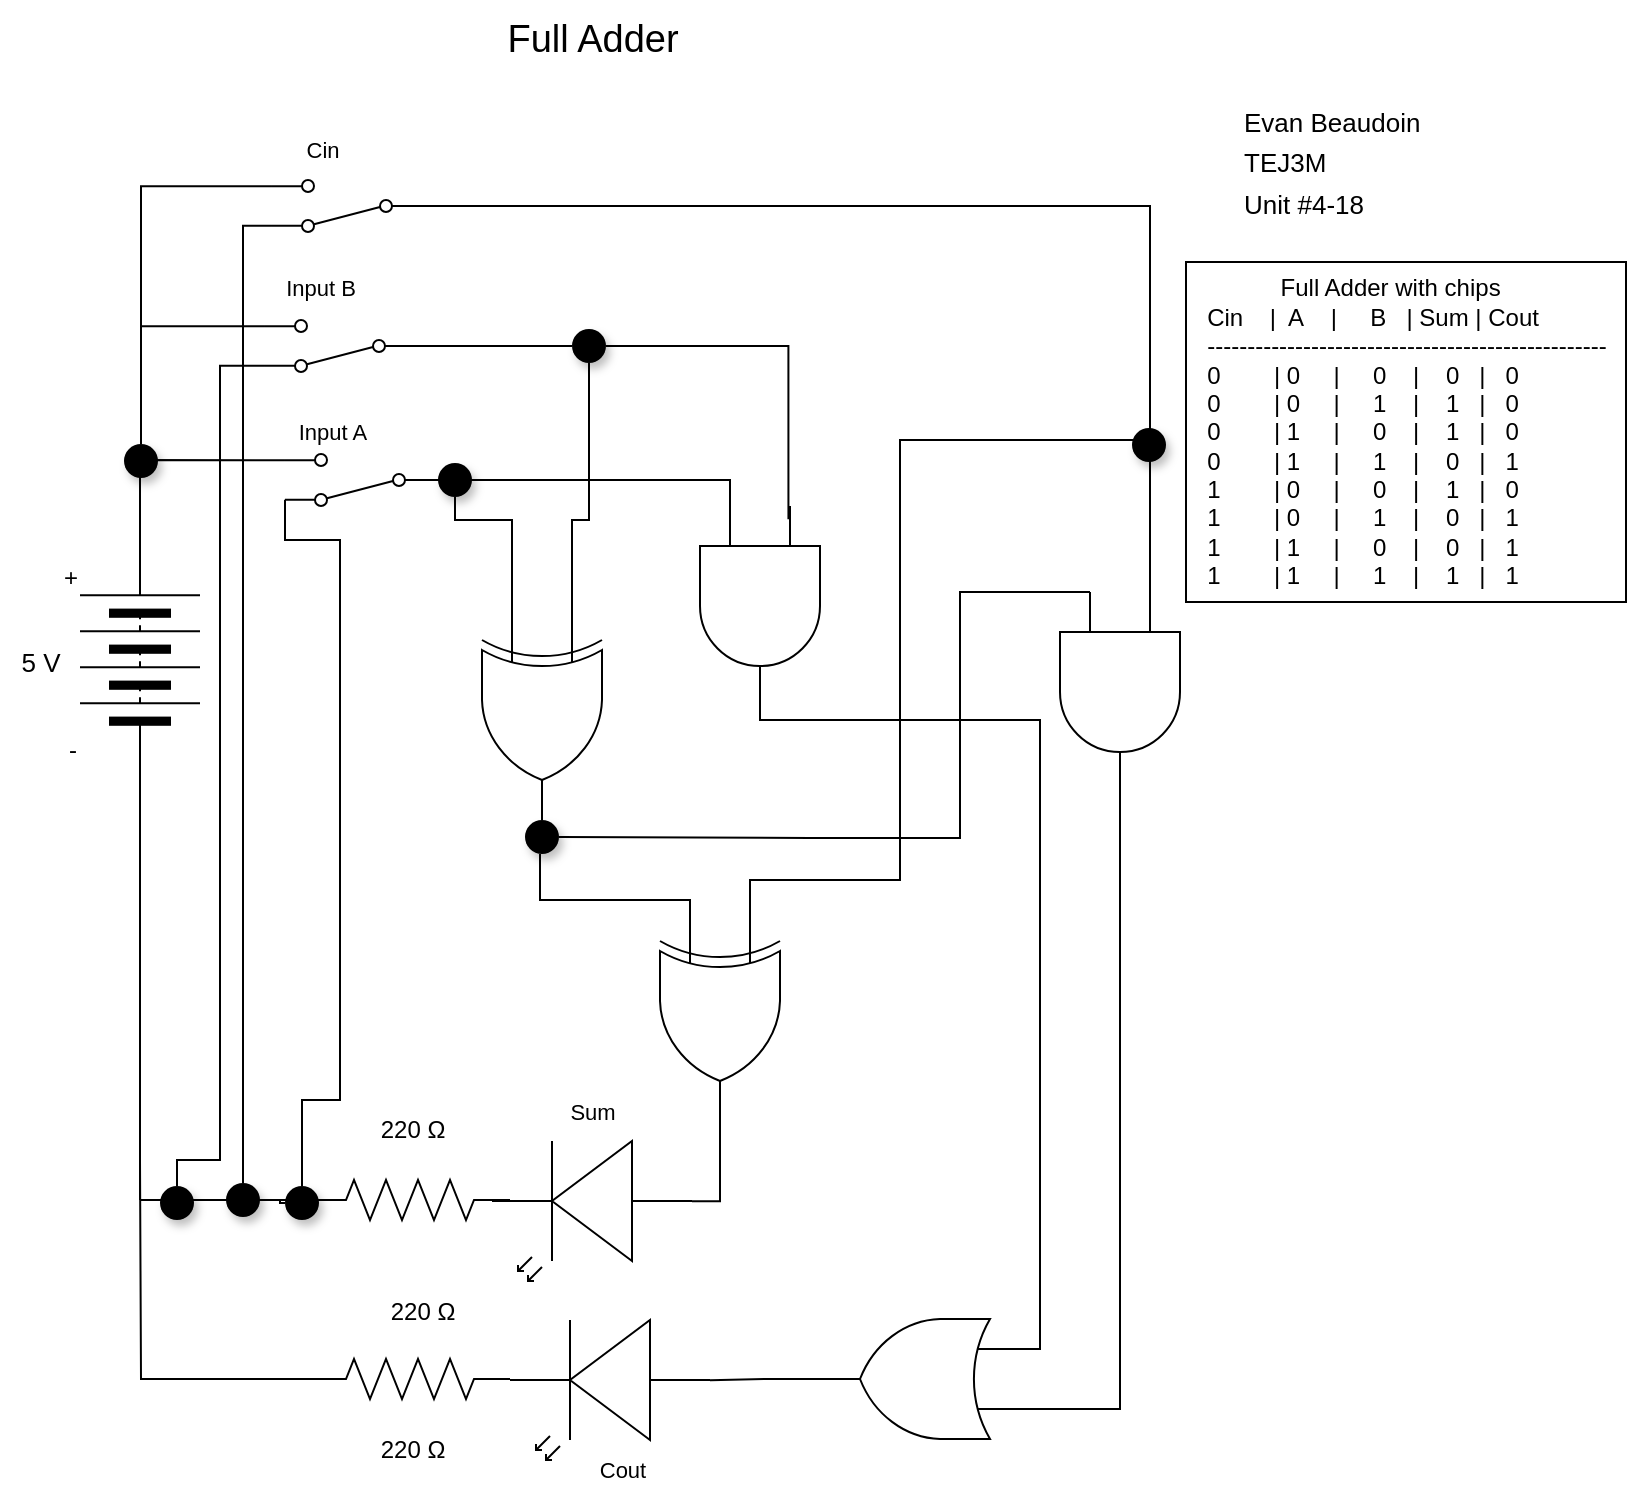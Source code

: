 <mxfile>
    <diagram id="lK7ZifQAlv5tcjJvCvCm" name="Page-1">
        <mxGraphModel dx="1294" dy="759" grid="1" gridSize="10" guides="1" tooltips="1" connect="1" arrows="1" fold="1" page="1" pageScale="1" pageWidth="827" pageHeight="1169" math="0" shadow="0">
            <root>
                <mxCell id="0"/>
                <mxCell id="1" parent="0"/>
                <mxCell id="2" style="html=1;exitX=1;exitY=0.5;exitDx=0;exitDy=0;endArrow=none;endFill=0;rounded=0;entryX=1;entryY=0.88;entryDx=0;entryDy=0;" parent="1" source="4" target="13" edge="1">
                    <mxGeometry relative="1" as="geometry">
                        <mxPoint x="120" y="290" as="targetPoint"/>
                        <Array as="points">
                            <mxPoint x="80" y="270"/>
                        </Array>
                    </mxGeometry>
                </mxCell>
                <mxCell id="45" style="edgeStyle=orthogonalEdgeStyle;rounded=0;html=1;entryX=0;entryY=0.5;entryDx=0;entryDy=0;entryPerimeter=0;endArrow=none;endFill=0;startArrow=none;" parent="1" source="26" target="36" edge="1">
                    <mxGeometry relative="1" as="geometry">
                        <Array as="points">
                            <mxPoint x="80" y="640"/>
                        </Array>
                    </mxGeometry>
                </mxCell>
                <mxCell id="49" style="edgeStyle=orthogonalEdgeStyle;rounded=0;html=1;endArrow=none;endFill=0;" parent="1" source="4" edge="1">
                    <mxGeometry relative="1" as="geometry">
                        <mxPoint x="80" y="640" as="targetPoint"/>
                    </mxGeometry>
                </mxCell>
                <mxCell id="4" value="" style="pointerEvents=1;verticalLabelPosition=bottom;shadow=0;dashed=0;align=center;html=1;verticalAlign=top;shape=mxgraph.electrical.miscellaneous.batteryStack;rotation=-90;" parent="1" vertex="1">
                    <mxGeometry x="30" y="340" width="100" height="60" as="geometry"/>
                </mxCell>
                <mxCell id="5" value="+" style="text;html=1;align=center;verticalAlign=middle;resizable=0;points=[];autosize=1;strokeColor=none;fillColor=none;" parent="1" vertex="1">
                    <mxGeometry x="30" y="314" width="30" height="30" as="geometry"/>
                </mxCell>
                <mxCell id="6" value="-" style="text;html=1;align=center;verticalAlign=middle;resizable=0;points=[];autosize=1;strokeColor=none;fillColor=none;" parent="1" vertex="1">
                    <mxGeometry x="31" y="400" width="30" height="30" as="geometry"/>
                </mxCell>
                <mxCell id="8" value="" style="verticalLabelPosition=bottom;shadow=0;dashed=0;align=center;html=1;verticalAlign=top;shape=mxgraph.electrical.opto_electronics.led_2;pointerEvents=1;fontFamily=Helvetica;fontSize=11;fontColor=default;rotation=-180;" parent="1" vertex="1">
                    <mxGeometry x="256" y="610.5" width="100" height="70" as="geometry"/>
                </mxCell>
                <mxCell id="9" value="Sum" style="text;html=1;align=center;verticalAlign=middle;resizable=0;points=[];autosize=1;strokeColor=none;fillColor=none;fontSize=11;fontFamily=Helvetica;fontColor=default;" parent="1" vertex="1">
                    <mxGeometry x="281" y="580.5" width="50" height="30" as="geometry"/>
                </mxCell>
                <mxCell id="10" value="&lt;font style=&quot;font-size: 13px;&quot;&gt;Evan Beaudoin&lt;br style=&quot;&quot;&gt;TEJ3M&lt;br&gt;Unit #4-18&lt;/font&gt;" style="text;html=1;align=left;verticalAlign=middle;resizable=0;points=[];autosize=1;strokeColor=none;fillColor=none;fontSize=17;fontFamily=Helvetica;fontColor=default;" parent="1" vertex="1">
                    <mxGeometry x="630" y="86" width="110" height="70" as="geometry"/>
                </mxCell>
                <mxCell id="103" style="edgeStyle=orthogonalEdgeStyle;rounded=0;html=1;exitX=1;exitY=0.12;exitDx=0;exitDy=0;endArrow=none;endFill=0;" edge="1" parent="1" source="13" target="26">
                    <mxGeometry relative="1" as="geometry">
                        <Array as="points">
                            <mxPoint x="153" y="310"/>
                            <mxPoint x="180" y="310"/>
                            <mxPoint x="180" y="590"/>
                            <mxPoint x="161" y="590"/>
                        </Array>
                    </mxGeometry>
                </mxCell>
                <mxCell id="107" style="edgeStyle=orthogonalEdgeStyle;rounded=0;html=1;exitX=0;exitY=0.5;exitDx=0;exitDy=0;entryX=0;entryY=0.75;entryDx=0;entryDy=0;entryPerimeter=0;endArrow=none;endFill=0;" edge="1" parent="1" source="13" target="106">
                    <mxGeometry relative="1" as="geometry"/>
                </mxCell>
                <mxCell id="13" value="" style="shape=mxgraph.electrical.electro-mechanical.twoWaySwitch;aspect=fixed;elSwitchState=2;rotation=-180;" parent="1" vertex="1">
                    <mxGeometry x="152.5" y="267" width="75" height="26" as="geometry"/>
                </mxCell>
                <mxCell id="14" value="&lt;div style=&quot;text-align: left;&quot;&gt;&lt;span style=&quot;background-color: initial;&quot;&gt;&amp;nbsp; &amp;nbsp; &amp;nbsp; &amp;nbsp; &amp;nbsp; &amp;nbsp;Full Adder with chips&lt;br&gt;&lt;/span&gt;&lt;/div&gt;&lt;div style=&quot;text-align: left;&quot;&gt;&lt;span style=&quot;background-color: initial;&quot;&gt;Cin&amp;nbsp; &amp;nbsp; |&amp;nbsp; A&amp;nbsp; &amp;nbsp; |&amp;nbsp; &amp;nbsp; &amp;nbsp;B&amp;nbsp; &amp;nbsp;| Sum | Cout&lt;/span&gt;&lt;br&gt;&lt;/div&gt;&lt;div style=&quot;text-align: left;&quot;&gt;&lt;span style=&quot;background-color: initial;&quot;&gt;--------------------------------------------------&lt;/span&gt;&lt;/div&gt;&lt;div style=&quot;text-align: left;&quot;&gt;&lt;span style=&quot;background-color: initial;&quot;&gt;0&amp;nbsp; &amp;nbsp; &amp;nbsp; &amp;nbsp; | 0&amp;nbsp; &amp;nbsp; &amp;nbsp;|&amp;nbsp; &amp;nbsp; &amp;nbsp;0&amp;nbsp; &amp;nbsp; |&amp;nbsp; &amp;nbsp; 0&amp;nbsp; &amp;nbsp;|&amp;nbsp; &amp;nbsp;0&lt;/span&gt;&lt;/div&gt;&lt;div style=&quot;text-align: left;&quot;&gt;&lt;span style=&quot;background-color: initial;&quot;&gt;0&amp;nbsp; &amp;nbsp; &amp;nbsp; &amp;nbsp; | 0&amp;nbsp; &amp;nbsp; &amp;nbsp;|&amp;nbsp; &amp;nbsp; &amp;nbsp;1&amp;nbsp; &amp;nbsp; |&amp;nbsp; &amp;nbsp; 1&amp;nbsp; &amp;nbsp;|&amp;nbsp; &amp;nbsp;0&lt;/span&gt;&lt;/div&gt;&lt;div style=&quot;text-align: left;&quot;&gt;&lt;span style=&quot;background-color: initial;&quot;&gt;0&amp;nbsp; &amp;nbsp; &amp;nbsp; &amp;nbsp; | 1&amp;nbsp; &amp;nbsp; &amp;nbsp;|&amp;nbsp; &amp;nbsp; &amp;nbsp;0&amp;nbsp; &amp;nbsp; |&amp;nbsp; &amp;nbsp; 1&amp;nbsp; &amp;nbsp;|&amp;nbsp; &amp;nbsp;0&lt;/span&gt;&lt;/div&gt;&lt;div style=&quot;text-align: left;&quot;&gt;&lt;span style=&quot;background-color: initial;&quot;&gt;0&amp;nbsp; &amp;nbsp; &amp;nbsp; &amp;nbsp; | 1&amp;nbsp; &amp;nbsp; &amp;nbsp;|&amp;nbsp; &amp;nbsp; &amp;nbsp;1&amp;nbsp; &amp;nbsp; |&amp;nbsp; &amp;nbsp; 0&amp;nbsp; &amp;nbsp;|&amp;nbsp; &amp;nbsp;1&lt;/span&gt;&lt;/div&gt;&lt;div style=&quot;text-align: left;&quot;&gt;&lt;div&gt;&lt;span style=&quot;background-color: initial;&quot;&gt;1&amp;nbsp; &amp;nbsp; &amp;nbsp; &amp;nbsp; | 0&amp;nbsp; &amp;nbsp; &amp;nbsp;|&amp;nbsp; &amp;nbsp; &amp;nbsp;0&amp;nbsp; &amp;nbsp; |&amp;nbsp; &amp;nbsp; 1&amp;nbsp; &amp;nbsp;|&amp;nbsp; &amp;nbsp;0&lt;/span&gt;&lt;/div&gt;&lt;div&gt;&lt;span style=&quot;background-color: initial;&quot;&gt;1&amp;nbsp; &amp;nbsp; &amp;nbsp; &amp;nbsp; | 0&amp;nbsp; &amp;nbsp; &amp;nbsp;|&amp;nbsp; &amp;nbsp; &amp;nbsp;1&amp;nbsp; &amp;nbsp; |&amp;nbsp; &amp;nbsp; 0&amp;nbsp; &amp;nbsp;|&amp;nbsp; &amp;nbsp;1&lt;/span&gt;&lt;/div&gt;&lt;div&gt;&lt;span style=&quot;background-color: initial;&quot;&gt;1&amp;nbsp; &amp;nbsp; &amp;nbsp; &amp;nbsp; | 1&amp;nbsp; &amp;nbsp; &amp;nbsp;|&amp;nbsp; &amp;nbsp; &amp;nbsp;0&amp;nbsp; &amp;nbsp; |&amp;nbsp; &amp;nbsp; 0&amp;nbsp; &amp;nbsp;|&amp;nbsp; &amp;nbsp;1&lt;/span&gt;&lt;/div&gt;&lt;div&gt;&lt;span style=&quot;background-color: initial;&quot;&gt;1&amp;nbsp; &amp;nbsp; &amp;nbsp; &amp;nbsp; | 1&amp;nbsp; &amp;nbsp; &amp;nbsp;|&amp;nbsp; &amp;nbsp; &amp;nbsp;1&amp;nbsp; &amp;nbsp; |&amp;nbsp; &amp;nbsp; 1&amp;nbsp; &amp;nbsp;|&amp;nbsp; &amp;nbsp;1&lt;/span&gt;&lt;/div&gt;&lt;/div&gt;" style="text;html=1;align=center;verticalAlign=middle;resizable=0;points=[];autosize=1;strokeColor=default;fillColor=none;" parent="1" vertex="1">
                    <mxGeometry x="603" y="171" width="220" height="170" as="geometry"/>
                </mxCell>
                <mxCell id="15" value="220 Ω" style="text;html=1;align=center;verticalAlign=middle;resizable=0;points=[];autosize=1;strokeColor=none;fillColor=none;" parent="1" vertex="1">
                    <mxGeometry x="186" y="590" width="60" height="30" as="geometry"/>
                </mxCell>
                <mxCell id="16" value="Full Adder" style="text;html=1;align=center;verticalAlign=middle;resizable=0;points=[];autosize=1;strokeColor=none;fillColor=none;fontSize=19;" parent="1" vertex="1">
                    <mxGeometry x="251" y="40" width="110" height="40" as="geometry"/>
                </mxCell>
                <mxCell id="17" value="Input A" style="text;html=1;align=center;verticalAlign=middle;resizable=0;points=[];autosize=1;strokeColor=none;fillColor=none;fontSize=11;fontFamily=Helvetica;fontColor=default;" parent="1" vertex="1">
                    <mxGeometry x="146" y="241" width="60" height="30" as="geometry"/>
                </mxCell>
                <mxCell id="18" value="5 V" style="text;html=1;align=center;verticalAlign=middle;resizable=0;points=[];autosize=1;strokeColor=none;fillColor=none;fontSize=13;" parent="1" vertex="1">
                    <mxGeometry x="10" y="356" width="40" height="30" as="geometry"/>
                </mxCell>
                <mxCell id="89" style="edgeStyle=orthogonalEdgeStyle;html=1;entryX=1;entryY=0.88;entryDx=0;entryDy=0;endArrow=none;endFill=0;rounded=0;" edge="1" parent="1" source="20" target="24">
                    <mxGeometry relative="1" as="geometry">
                        <Array as="points">
                            <mxPoint x="80" y="133"/>
                        </Array>
                    </mxGeometry>
                </mxCell>
                <mxCell id="20" value="" style="ellipse;whiteSpace=wrap;html=1;aspect=fixed;fontFamily=Helvetica;fontSize=11;fillColor=#000000;fontColor=#ffffff;strokeColor=none;fillStyle=solid;shadow=1;" parent="1" vertex="1">
                    <mxGeometry x="72" y="262" width="17" height="17" as="geometry"/>
                </mxCell>
                <mxCell id="22" style="edgeStyle=orthogonalEdgeStyle;rounded=0;html=1;exitX=1;exitY=0.12;exitDx=0;exitDy=0;endArrow=none;endFill=0;entryX=0.5;entryY=0;entryDx=0;entryDy=0;" parent="1" source="86" target="28" edge="1">
                    <mxGeometry relative="1" as="geometry">
                        <mxPoint x="120" y="480" as="targetPoint"/>
                        <Array as="points">
                            <mxPoint x="120" y="223"/>
                            <mxPoint x="120" y="620"/>
                            <mxPoint x="99" y="620"/>
                        </Array>
                    </mxGeometry>
                </mxCell>
                <mxCell id="105" style="edgeStyle=orthogonalEdgeStyle;rounded=0;html=1;exitX=1;exitY=0.12;exitDx=0;exitDy=0;entryX=0.5;entryY=0;entryDx=0;entryDy=0;endArrow=none;endFill=0;" edge="1" parent="1" source="24" target="97">
                    <mxGeometry relative="1" as="geometry"/>
                </mxCell>
                <mxCell id="24" value="" style="shape=mxgraph.electrical.electro-mechanical.twoWaySwitch;aspect=fixed;elSwitchState=2;rotation=-180;" parent="1" vertex="1">
                    <mxGeometry x="146" y="130" width="75" height="26" as="geometry"/>
                </mxCell>
                <mxCell id="25" value="Input B" style="text;html=1;align=center;verticalAlign=middle;resizable=0;points=[];autosize=1;strokeColor=none;fillColor=none;fontSize=11;fontFamily=Helvetica;fontColor=default;" parent="1" vertex="1">
                    <mxGeometry x="140" y="169" width="60" height="30" as="geometry"/>
                </mxCell>
                <mxCell id="36" value="" style="pointerEvents=1;verticalLabelPosition=bottom;shadow=0;dashed=0;align=center;html=1;verticalAlign=top;shape=mxgraph.electrical.resistors.resistor_2;" parent="1" vertex="1">
                    <mxGeometry x="165" y="630" width="100" height="20" as="geometry"/>
                </mxCell>
                <mxCell id="28" value="" style="ellipse;whiteSpace=wrap;html=1;aspect=fixed;fontFamily=Helvetica;fontSize=11;fillColor=#000000;fontColor=#ffffff;strokeColor=none;fillStyle=solid;shadow=1;" parent="1" vertex="1">
                    <mxGeometry x="90" y="633" width="17" height="17" as="geometry"/>
                </mxCell>
                <mxCell id="68" value="" style="verticalLabelPosition=bottom;shadow=0;dashed=0;align=center;html=1;verticalAlign=top;shape=mxgraph.electrical.opto_electronics.led_2;pointerEvents=1;fontFamily=Helvetica;fontSize=11;fontColor=default;rotation=-180;" parent="1" vertex="1">
                    <mxGeometry x="265" y="700" width="100" height="70" as="geometry"/>
                </mxCell>
                <mxCell id="71" style="edgeStyle=orthogonalEdgeStyle;rounded=0;html=1;endArrow=none;endFill=0;" parent="1" source="69" edge="1">
                    <mxGeometry relative="1" as="geometry">
                        <mxPoint x="80" y="620" as="targetPoint"/>
                    </mxGeometry>
                </mxCell>
                <mxCell id="69" value="" style="pointerEvents=1;verticalLabelPosition=bottom;shadow=0;dashed=0;align=center;html=1;verticalAlign=top;shape=mxgraph.electrical.resistors.resistor_2;" parent="1" vertex="1">
                    <mxGeometry x="165" y="719.5" width="100" height="20" as="geometry"/>
                </mxCell>
                <mxCell id="72" value="Cout" style="text;html=1;align=center;verticalAlign=middle;resizable=0;points=[];autosize=1;strokeColor=none;fillColor=none;fontSize=11;fontFamily=Helvetica;fontColor=default;" parent="1" vertex="1">
                    <mxGeometry x="296" y="760" width="50" height="30" as="geometry"/>
                </mxCell>
                <mxCell id="73" value="220 Ω" style="text;html=1;align=center;verticalAlign=middle;resizable=0;points=[];autosize=1;strokeColor=none;fillColor=none;" parent="1" vertex="1">
                    <mxGeometry x="186" y="750" width="60" height="30" as="geometry"/>
                </mxCell>
                <mxCell id="117" style="edgeStyle=orthogonalEdgeStyle;rounded=0;html=1;entryX=0;entryY=0.75;entryDx=0;entryDy=0;entryPerimeter=0;endArrow=none;endFill=0;startArrow=none;" edge="1" parent="1" source="121" target="116">
                    <mxGeometry relative="1" as="geometry">
                        <Array as="points">
                            <mxPoint x="280" y="490"/>
                        </Array>
                    </mxGeometry>
                </mxCell>
                <mxCell id="74" value="" style="verticalLabelPosition=bottom;shadow=0;dashed=0;align=center;html=1;verticalAlign=top;shape=mxgraph.electrical.logic_gates.logic_gate;operation=xor;rotation=90;" parent="1" vertex="1">
                    <mxGeometry x="231" y="370" width="100" height="60" as="geometry"/>
                </mxCell>
                <mxCell id="114" style="edgeStyle=orthogonalEdgeStyle;rounded=0;html=1;entryX=0;entryY=0.75;entryDx=0;entryDy=0;entryPerimeter=0;endArrow=none;endFill=0;" edge="1" parent="1" source="82" target="74">
                    <mxGeometry relative="1" as="geometry">
                        <Array as="points">
                            <mxPoint x="237" y="300"/>
                            <mxPoint x="266" y="300"/>
                        </Array>
                    </mxGeometry>
                </mxCell>
                <mxCell id="82" value="" style="ellipse;whiteSpace=wrap;html=1;aspect=fixed;fontFamily=Helvetica;fontSize=11;fillColor=#000000;fontColor=#ffffff;strokeColor=none;fillStyle=solid;shadow=1;" parent="1" vertex="1">
                    <mxGeometry x="229" y="271.5" width="17" height="17" as="geometry"/>
                </mxCell>
                <mxCell id="104" style="edgeStyle=orthogonalEdgeStyle;rounded=0;html=1;exitX=1;exitY=0.88;exitDx=0;exitDy=0;entryX=0.5;entryY=0;entryDx=0;entryDy=0;endArrow=none;endFill=0;" edge="1" parent="1" source="86" target="20">
                    <mxGeometry relative="1" as="geometry"/>
                </mxCell>
                <mxCell id="111" style="edgeStyle=orthogonalEdgeStyle;rounded=0;html=1;entryX=0;entryY=0.5;entryDx=0;entryDy=0;endArrow=none;endFill=0;" edge="1" parent="1" source="86" target="78">
                    <mxGeometry relative="1" as="geometry"/>
                </mxCell>
                <mxCell id="86" value="" style="shape=mxgraph.electrical.electro-mechanical.twoWaySwitch;aspect=fixed;elSwitchState=2;rotation=-180;" vertex="1" parent="1">
                    <mxGeometry x="142.5" y="200" width="75" height="26" as="geometry"/>
                </mxCell>
                <mxCell id="87" value="Cin" style="text;html=1;align=center;verticalAlign=middle;resizable=0;points=[];autosize=1;strokeColor=none;fillColor=none;fontSize=11;fontFamily=Helvetica;fontColor=default;" vertex="1" parent="1">
                    <mxGeometry x="150.5" y="100" width="40" height="30" as="geometry"/>
                </mxCell>
                <mxCell id="88" value="220 Ω" style="text;html=1;align=center;verticalAlign=middle;resizable=0;points=[];autosize=1;strokeColor=none;fillColor=none;" vertex="1" parent="1">
                    <mxGeometry x="190.5" y="680.5" width="60" height="30" as="geometry"/>
                </mxCell>
                <mxCell id="95" style="edgeStyle=orthogonalEdgeStyle;rounded=0;html=1;exitX=0;exitY=0.25;exitDx=0;exitDy=0;exitPerimeter=0;entryX=0;entryY=0.5;entryDx=0;entryDy=0;endArrow=none;endFill=0;" edge="1" parent="1" source="90" target="24">
                    <mxGeometry relative="1" as="geometry"/>
                </mxCell>
                <mxCell id="123" style="edgeStyle=orthogonalEdgeStyle;rounded=0;html=1;exitX=0;exitY=0.75;exitDx=0;exitDy=0;exitPerimeter=0;entryX=1;entryY=0.5;entryDx=0;entryDy=0;endArrow=none;endFill=0;" edge="1" parent="1" source="90" target="121">
                    <mxGeometry relative="1" as="geometry">
                        <Array as="points">
                            <mxPoint x="490" y="336"/>
                            <mxPoint x="490" y="459"/>
                            <mxPoint x="415" y="459"/>
                        </Array>
                    </mxGeometry>
                </mxCell>
                <mxCell id="90" value="" style="verticalLabelPosition=bottom;shadow=0;dashed=0;align=center;html=1;verticalAlign=top;shape=mxgraph.electrical.logic_gates.logic_gate;operation=and;rotation=90;" vertex="1" parent="1">
                    <mxGeometry x="520" y="356" width="100" height="60" as="geometry"/>
                </mxCell>
                <mxCell id="93" style="edgeStyle=orthogonalEdgeStyle;rounded=0;html=1;entryX=0;entryY=0.57;entryDx=0;entryDy=0;entryPerimeter=0;endArrow=none;endFill=0;" edge="1" parent="1" source="91" target="68">
                    <mxGeometry relative="1" as="geometry"/>
                </mxCell>
                <mxCell id="94" style="edgeStyle=orthogonalEdgeStyle;rounded=0;html=1;exitX=0;exitY=0.25;exitDx=0;exitDy=0;exitPerimeter=0;entryX=1;entryY=0.5;entryDx=0;entryDy=0;entryPerimeter=0;endArrow=none;endFill=0;" edge="1" parent="1" source="91" target="90">
                    <mxGeometry relative="1" as="geometry">
                        <Array as="points">
                            <mxPoint x="570" y="745"/>
                            <mxPoint x="570" y="436"/>
                        </Array>
                    </mxGeometry>
                </mxCell>
                <mxCell id="91" value="" style="verticalLabelPosition=bottom;shadow=0;dashed=0;align=center;html=1;verticalAlign=top;shape=mxgraph.electrical.logic_gates.logic_gate;operation=or;rotation=-180;" vertex="1" parent="1">
                    <mxGeometry x="420" y="699.5" width="100" height="60" as="geometry"/>
                </mxCell>
                <mxCell id="97" value="" style="ellipse;whiteSpace=wrap;html=1;aspect=fixed;fontFamily=Helvetica;fontSize=11;fillColor=#000000;fontColor=#ffffff;strokeColor=none;fillStyle=solid;shadow=1;" vertex="1" parent="1">
                    <mxGeometry x="123" y="631.5" width="17" height="17" as="geometry"/>
                </mxCell>
                <mxCell id="102" value="" style="edgeStyle=orthogonalEdgeStyle;rounded=0;html=1;entryX=0;entryY=0.5;entryDx=0;entryDy=0;entryPerimeter=0;endArrow=none;endFill=0;startArrow=none;" edge="1" parent="1" source="97" target="26">
                    <mxGeometry relative="1" as="geometry">
                        <Array as="points"/>
                        <mxPoint x="123" y="640" as="sourcePoint"/>
                        <mxPoint x="165" y="640" as="targetPoint"/>
                    </mxGeometry>
                </mxCell>
                <mxCell id="26" value="" style="ellipse;whiteSpace=wrap;html=1;aspect=fixed;fontFamily=Helvetica;fontSize=11;fillColor=#000000;fontColor=#ffffff;strokeColor=none;fillStyle=solid;shadow=1;" parent="1" vertex="1">
                    <mxGeometry x="152.5" y="633" width="17" height="17" as="geometry"/>
                </mxCell>
                <mxCell id="108" style="edgeStyle=orthogonalEdgeStyle;rounded=0;html=1;entryX=0;entryY=0.75;entryDx=0;entryDy=0;entryPerimeter=0;endArrow=none;endFill=0;" edge="1" parent="1" source="106" target="91">
                    <mxGeometry relative="1" as="geometry">
                        <Array as="points">
                            <mxPoint x="390" y="400"/>
                            <mxPoint x="530" y="400"/>
                            <mxPoint x="530" y="715"/>
                        </Array>
                    </mxGeometry>
                </mxCell>
                <mxCell id="106" value="" style="verticalLabelPosition=bottom;shadow=0;dashed=0;align=center;html=1;verticalAlign=top;shape=mxgraph.electrical.logic_gates.logic_gate;operation=and;direction=south;" vertex="1" parent="1">
                    <mxGeometry x="360" y="293" width="60" height="100" as="geometry"/>
                </mxCell>
                <mxCell id="112" style="edgeStyle=orthogonalEdgeStyle;rounded=0;html=1;entryX=0.066;entryY=0.263;entryDx=0;entryDy=0;entryPerimeter=0;endArrow=none;endFill=0;" edge="1" parent="1" source="78" target="106">
                    <mxGeometry relative="1" as="geometry"/>
                </mxCell>
                <mxCell id="113" style="edgeStyle=orthogonalEdgeStyle;rounded=0;html=1;entryX=0;entryY=0.25;entryDx=0;entryDy=0;entryPerimeter=0;endArrow=none;endFill=0;" edge="1" parent="1" source="78" target="74">
                    <mxGeometry relative="1" as="geometry">
                        <Array as="points">
                            <mxPoint x="305" y="300"/>
                            <mxPoint x="296" y="300"/>
                        </Array>
                    </mxGeometry>
                </mxCell>
                <mxCell id="78" value="" style="ellipse;whiteSpace=wrap;html=1;aspect=fixed;fontFamily=Helvetica;fontSize=11;fillColor=#000000;fontColor=#ffffff;strokeColor=none;fillStyle=solid;shadow=1;" parent="1" vertex="1">
                    <mxGeometry x="296" y="204.5" width="17" height="17" as="geometry"/>
                </mxCell>
                <mxCell id="118" style="edgeStyle=orthogonalEdgeStyle;rounded=0;html=1;entryX=0;entryY=0.57;entryDx=0;entryDy=0;entryPerimeter=0;endArrow=none;endFill=0;" edge="1" parent="1" source="116" target="8">
                    <mxGeometry relative="1" as="geometry"/>
                </mxCell>
                <mxCell id="124" style="edgeStyle=orthogonalEdgeStyle;rounded=0;html=1;exitX=0;exitY=0.25;exitDx=0;exitDy=0;exitPerimeter=0;endArrow=none;endFill=0;" edge="1" parent="1" source="116">
                    <mxGeometry relative="1" as="geometry">
                        <mxPoint x="580" y="260" as="targetPoint"/>
                        <Array as="points">
                            <mxPoint x="385" y="480"/>
                            <mxPoint x="460" y="480"/>
                            <mxPoint x="460" y="260"/>
                        </Array>
                    </mxGeometry>
                </mxCell>
                <mxCell id="116" value="" style="verticalLabelPosition=bottom;shadow=0;dashed=0;align=center;html=1;verticalAlign=top;shape=mxgraph.electrical.logic_gates.logic_gate;operation=xor;rotation=90;" vertex="1" parent="1">
                    <mxGeometry x="320" y="520.5" width="100" height="60" as="geometry"/>
                </mxCell>
                <mxCell id="121" value="" style="ellipse;whiteSpace=wrap;html=1;aspect=fixed;fontFamily=Helvetica;fontSize=11;fillColor=#000000;fontColor=#ffffff;strokeColor=none;fillStyle=solid;shadow=1;" vertex="1" parent="1">
                    <mxGeometry x="272.5" y="450" width="17" height="17" as="geometry"/>
                </mxCell>
                <mxCell id="125" value="" style="ellipse;whiteSpace=wrap;html=1;aspect=fixed;fontFamily=Helvetica;fontSize=11;fillColor=#000000;fontColor=#ffffff;strokeColor=none;fillStyle=solid;shadow=1;" vertex="1" parent="1">
                    <mxGeometry x="576" y="254" width="17" height="17" as="geometry"/>
                </mxCell>
            </root>
        </mxGraphModel>
    </diagram>
</mxfile>